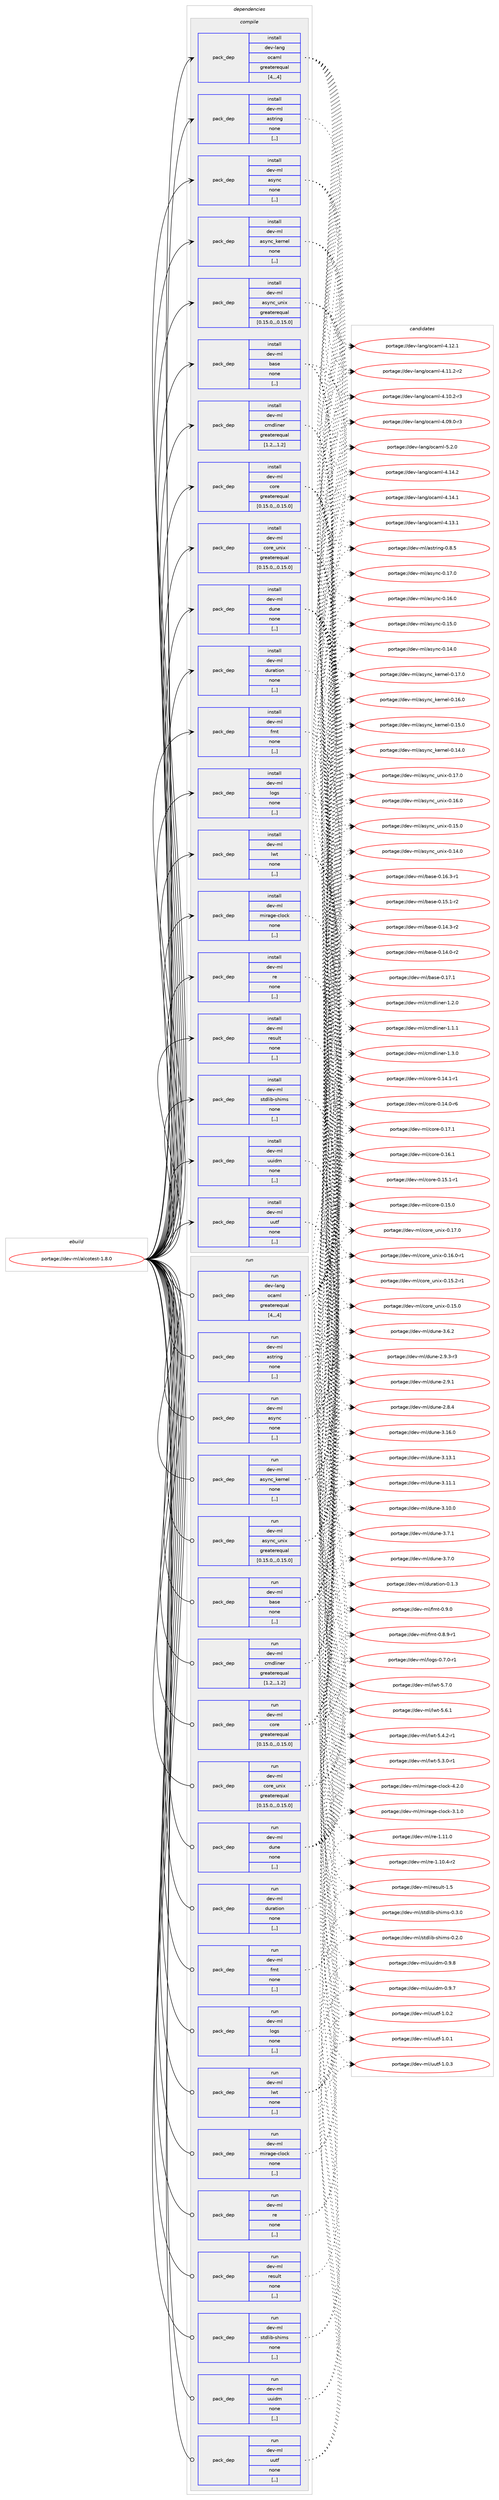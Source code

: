digraph prolog {

# *************
# Graph options
# *************

newrank=true;
concentrate=true;
compound=true;
graph [rankdir=LR,fontname=Helvetica,fontsize=10,ranksep=1.5];#, ranksep=2.5, nodesep=0.2];
edge  [arrowhead=vee];
node  [fontname=Helvetica,fontsize=10];

# **********
# The ebuild
# **********

subgraph cluster_leftcol {
color=gray;
label=<<i>ebuild</i>>;
id [label="portage://dev-ml/alcotest-1.8.0", color=red, width=4, href="../dev-ml/alcotest-1.8.0.svg"];
}

# ****************
# The dependencies
# ****************

subgraph cluster_midcol {
color=gray;
label=<<i>dependencies</i>>;
subgraph cluster_compile {
fillcolor="#eeeeee";
style=filled;
label=<<i>compile</i>>;
subgraph pack86681 {
dependency117178 [label=<<TABLE BORDER="0" CELLBORDER="1" CELLSPACING="0" CELLPADDING="4" WIDTH="220"><TR><TD ROWSPAN="6" CELLPADDING="30">pack_dep</TD></TR><TR><TD WIDTH="110">install</TD></TR><TR><TD>dev-lang</TD></TR><TR><TD>ocaml</TD></TR><TR><TD>greaterequal</TD></TR><TR><TD>[4,,,4]</TD></TR></TABLE>>, shape=none, color=blue];
}
id:e -> dependency117178:w [weight=20,style="solid",arrowhead="vee"];
subgraph pack86682 {
dependency117179 [label=<<TABLE BORDER="0" CELLBORDER="1" CELLSPACING="0" CELLPADDING="4" WIDTH="220"><TR><TD ROWSPAN="6" CELLPADDING="30">pack_dep</TD></TR><TR><TD WIDTH="110">install</TD></TR><TR><TD>dev-ml</TD></TR><TR><TD>astring</TD></TR><TR><TD>none</TD></TR><TR><TD>[,,]</TD></TR></TABLE>>, shape=none, color=blue];
}
id:e -> dependency117179:w [weight=20,style="solid",arrowhead="vee"];
subgraph pack86683 {
dependency117180 [label=<<TABLE BORDER="0" CELLBORDER="1" CELLSPACING="0" CELLPADDING="4" WIDTH="220"><TR><TD ROWSPAN="6" CELLPADDING="30">pack_dep</TD></TR><TR><TD WIDTH="110">install</TD></TR><TR><TD>dev-ml</TD></TR><TR><TD>async</TD></TR><TR><TD>none</TD></TR><TR><TD>[,,]</TD></TR></TABLE>>, shape=none, color=blue];
}
id:e -> dependency117180:w [weight=20,style="solid",arrowhead="vee"];
subgraph pack86684 {
dependency117181 [label=<<TABLE BORDER="0" CELLBORDER="1" CELLSPACING="0" CELLPADDING="4" WIDTH="220"><TR><TD ROWSPAN="6" CELLPADDING="30">pack_dep</TD></TR><TR><TD WIDTH="110">install</TD></TR><TR><TD>dev-ml</TD></TR><TR><TD>async_kernel</TD></TR><TR><TD>none</TD></TR><TR><TD>[,,]</TD></TR></TABLE>>, shape=none, color=blue];
}
id:e -> dependency117181:w [weight=20,style="solid",arrowhead="vee"];
subgraph pack86685 {
dependency117182 [label=<<TABLE BORDER="0" CELLBORDER="1" CELLSPACING="0" CELLPADDING="4" WIDTH="220"><TR><TD ROWSPAN="6" CELLPADDING="30">pack_dep</TD></TR><TR><TD WIDTH="110">install</TD></TR><TR><TD>dev-ml</TD></TR><TR><TD>async_unix</TD></TR><TR><TD>greaterequal</TD></TR><TR><TD>[0.15.0,,,0.15.0]</TD></TR></TABLE>>, shape=none, color=blue];
}
id:e -> dependency117182:w [weight=20,style="solid",arrowhead="vee"];
subgraph pack86686 {
dependency117183 [label=<<TABLE BORDER="0" CELLBORDER="1" CELLSPACING="0" CELLPADDING="4" WIDTH="220"><TR><TD ROWSPAN="6" CELLPADDING="30">pack_dep</TD></TR><TR><TD WIDTH="110">install</TD></TR><TR><TD>dev-ml</TD></TR><TR><TD>base</TD></TR><TR><TD>none</TD></TR><TR><TD>[,,]</TD></TR></TABLE>>, shape=none, color=blue];
}
id:e -> dependency117183:w [weight=20,style="solid",arrowhead="vee"];
subgraph pack86687 {
dependency117184 [label=<<TABLE BORDER="0" CELLBORDER="1" CELLSPACING="0" CELLPADDING="4" WIDTH="220"><TR><TD ROWSPAN="6" CELLPADDING="30">pack_dep</TD></TR><TR><TD WIDTH="110">install</TD></TR><TR><TD>dev-ml</TD></TR><TR><TD>cmdliner</TD></TR><TR><TD>greaterequal</TD></TR><TR><TD>[1.2,,,1.2]</TD></TR></TABLE>>, shape=none, color=blue];
}
id:e -> dependency117184:w [weight=20,style="solid",arrowhead="vee"];
subgraph pack86688 {
dependency117185 [label=<<TABLE BORDER="0" CELLBORDER="1" CELLSPACING="0" CELLPADDING="4" WIDTH="220"><TR><TD ROWSPAN="6" CELLPADDING="30">pack_dep</TD></TR><TR><TD WIDTH="110">install</TD></TR><TR><TD>dev-ml</TD></TR><TR><TD>core</TD></TR><TR><TD>greaterequal</TD></TR><TR><TD>[0.15.0,,,0.15.0]</TD></TR></TABLE>>, shape=none, color=blue];
}
id:e -> dependency117185:w [weight=20,style="solid",arrowhead="vee"];
subgraph pack86689 {
dependency117186 [label=<<TABLE BORDER="0" CELLBORDER="1" CELLSPACING="0" CELLPADDING="4" WIDTH="220"><TR><TD ROWSPAN="6" CELLPADDING="30">pack_dep</TD></TR><TR><TD WIDTH="110">install</TD></TR><TR><TD>dev-ml</TD></TR><TR><TD>core_unix</TD></TR><TR><TD>greaterequal</TD></TR><TR><TD>[0.15.0,,,0.15.0]</TD></TR></TABLE>>, shape=none, color=blue];
}
id:e -> dependency117186:w [weight=20,style="solid",arrowhead="vee"];
subgraph pack86690 {
dependency117187 [label=<<TABLE BORDER="0" CELLBORDER="1" CELLSPACING="0" CELLPADDING="4" WIDTH="220"><TR><TD ROWSPAN="6" CELLPADDING="30">pack_dep</TD></TR><TR><TD WIDTH="110">install</TD></TR><TR><TD>dev-ml</TD></TR><TR><TD>dune</TD></TR><TR><TD>none</TD></TR><TR><TD>[,,]</TD></TR></TABLE>>, shape=none, color=blue];
}
id:e -> dependency117187:w [weight=20,style="solid",arrowhead="vee"];
subgraph pack86691 {
dependency117188 [label=<<TABLE BORDER="0" CELLBORDER="1" CELLSPACING="0" CELLPADDING="4" WIDTH="220"><TR><TD ROWSPAN="6" CELLPADDING="30">pack_dep</TD></TR><TR><TD WIDTH="110">install</TD></TR><TR><TD>dev-ml</TD></TR><TR><TD>duration</TD></TR><TR><TD>none</TD></TR><TR><TD>[,,]</TD></TR></TABLE>>, shape=none, color=blue];
}
id:e -> dependency117188:w [weight=20,style="solid",arrowhead="vee"];
subgraph pack86692 {
dependency117189 [label=<<TABLE BORDER="0" CELLBORDER="1" CELLSPACING="0" CELLPADDING="4" WIDTH="220"><TR><TD ROWSPAN="6" CELLPADDING="30">pack_dep</TD></TR><TR><TD WIDTH="110">install</TD></TR><TR><TD>dev-ml</TD></TR><TR><TD>fmt</TD></TR><TR><TD>none</TD></TR><TR><TD>[,,]</TD></TR></TABLE>>, shape=none, color=blue];
}
id:e -> dependency117189:w [weight=20,style="solid",arrowhead="vee"];
subgraph pack86693 {
dependency117190 [label=<<TABLE BORDER="0" CELLBORDER="1" CELLSPACING="0" CELLPADDING="4" WIDTH="220"><TR><TD ROWSPAN="6" CELLPADDING="30">pack_dep</TD></TR><TR><TD WIDTH="110">install</TD></TR><TR><TD>dev-ml</TD></TR><TR><TD>logs</TD></TR><TR><TD>none</TD></TR><TR><TD>[,,]</TD></TR></TABLE>>, shape=none, color=blue];
}
id:e -> dependency117190:w [weight=20,style="solid",arrowhead="vee"];
subgraph pack86694 {
dependency117191 [label=<<TABLE BORDER="0" CELLBORDER="1" CELLSPACING="0" CELLPADDING="4" WIDTH="220"><TR><TD ROWSPAN="6" CELLPADDING="30">pack_dep</TD></TR><TR><TD WIDTH="110">install</TD></TR><TR><TD>dev-ml</TD></TR><TR><TD>lwt</TD></TR><TR><TD>none</TD></TR><TR><TD>[,,]</TD></TR></TABLE>>, shape=none, color=blue];
}
id:e -> dependency117191:w [weight=20,style="solid",arrowhead="vee"];
subgraph pack86695 {
dependency117192 [label=<<TABLE BORDER="0" CELLBORDER="1" CELLSPACING="0" CELLPADDING="4" WIDTH="220"><TR><TD ROWSPAN="6" CELLPADDING="30">pack_dep</TD></TR><TR><TD WIDTH="110">install</TD></TR><TR><TD>dev-ml</TD></TR><TR><TD>mirage-clock</TD></TR><TR><TD>none</TD></TR><TR><TD>[,,]</TD></TR></TABLE>>, shape=none, color=blue];
}
id:e -> dependency117192:w [weight=20,style="solid",arrowhead="vee"];
subgraph pack86696 {
dependency117193 [label=<<TABLE BORDER="0" CELLBORDER="1" CELLSPACING="0" CELLPADDING="4" WIDTH="220"><TR><TD ROWSPAN="6" CELLPADDING="30">pack_dep</TD></TR><TR><TD WIDTH="110">install</TD></TR><TR><TD>dev-ml</TD></TR><TR><TD>re</TD></TR><TR><TD>none</TD></TR><TR><TD>[,,]</TD></TR></TABLE>>, shape=none, color=blue];
}
id:e -> dependency117193:w [weight=20,style="solid",arrowhead="vee"];
subgraph pack86697 {
dependency117194 [label=<<TABLE BORDER="0" CELLBORDER="1" CELLSPACING="0" CELLPADDING="4" WIDTH="220"><TR><TD ROWSPAN="6" CELLPADDING="30">pack_dep</TD></TR><TR><TD WIDTH="110">install</TD></TR><TR><TD>dev-ml</TD></TR><TR><TD>result</TD></TR><TR><TD>none</TD></TR><TR><TD>[,,]</TD></TR></TABLE>>, shape=none, color=blue];
}
id:e -> dependency117194:w [weight=20,style="solid",arrowhead="vee"];
subgraph pack86698 {
dependency117195 [label=<<TABLE BORDER="0" CELLBORDER="1" CELLSPACING="0" CELLPADDING="4" WIDTH="220"><TR><TD ROWSPAN="6" CELLPADDING="30">pack_dep</TD></TR><TR><TD WIDTH="110">install</TD></TR><TR><TD>dev-ml</TD></TR><TR><TD>stdlib-shims</TD></TR><TR><TD>none</TD></TR><TR><TD>[,,]</TD></TR></TABLE>>, shape=none, color=blue];
}
id:e -> dependency117195:w [weight=20,style="solid",arrowhead="vee"];
subgraph pack86699 {
dependency117196 [label=<<TABLE BORDER="0" CELLBORDER="1" CELLSPACING="0" CELLPADDING="4" WIDTH="220"><TR><TD ROWSPAN="6" CELLPADDING="30">pack_dep</TD></TR><TR><TD WIDTH="110">install</TD></TR><TR><TD>dev-ml</TD></TR><TR><TD>uuidm</TD></TR><TR><TD>none</TD></TR><TR><TD>[,,]</TD></TR></TABLE>>, shape=none, color=blue];
}
id:e -> dependency117196:w [weight=20,style="solid",arrowhead="vee"];
subgraph pack86700 {
dependency117197 [label=<<TABLE BORDER="0" CELLBORDER="1" CELLSPACING="0" CELLPADDING="4" WIDTH="220"><TR><TD ROWSPAN="6" CELLPADDING="30">pack_dep</TD></TR><TR><TD WIDTH="110">install</TD></TR><TR><TD>dev-ml</TD></TR><TR><TD>uutf</TD></TR><TR><TD>none</TD></TR><TR><TD>[,,]</TD></TR></TABLE>>, shape=none, color=blue];
}
id:e -> dependency117197:w [weight=20,style="solid",arrowhead="vee"];
}
subgraph cluster_compileandrun {
fillcolor="#eeeeee";
style=filled;
label=<<i>compile and run</i>>;
}
subgraph cluster_run {
fillcolor="#eeeeee";
style=filled;
label=<<i>run</i>>;
subgraph pack86701 {
dependency117198 [label=<<TABLE BORDER="0" CELLBORDER="1" CELLSPACING="0" CELLPADDING="4" WIDTH="220"><TR><TD ROWSPAN="6" CELLPADDING="30">pack_dep</TD></TR><TR><TD WIDTH="110">run</TD></TR><TR><TD>dev-lang</TD></TR><TR><TD>ocaml</TD></TR><TR><TD>greaterequal</TD></TR><TR><TD>[4,,,4]</TD></TR></TABLE>>, shape=none, color=blue];
}
id:e -> dependency117198:w [weight=20,style="solid",arrowhead="odot"];
subgraph pack86702 {
dependency117199 [label=<<TABLE BORDER="0" CELLBORDER="1" CELLSPACING="0" CELLPADDING="4" WIDTH="220"><TR><TD ROWSPAN="6" CELLPADDING="30">pack_dep</TD></TR><TR><TD WIDTH="110">run</TD></TR><TR><TD>dev-ml</TD></TR><TR><TD>astring</TD></TR><TR><TD>none</TD></TR><TR><TD>[,,]</TD></TR></TABLE>>, shape=none, color=blue];
}
id:e -> dependency117199:w [weight=20,style="solid",arrowhead="odot"];
subgraph pack86703 {
dependency117200 [label=<<TABLE BORDER="0" CELLBORDER="1" CELLSPACING="0" CELLPADDING="4" WIDTH="220"><TR><TD ROWSPAN="6" CELLPADDING="30">pack_dep</TD></TR><TR><TD WIDTH="110">run</TD></TR><TR><TD>dev-ml</TD></TR><TR><TD>async</TD></TR><TR><TD>none</TD></TR><TR><TD>[,,]</TD></TR></TABLE>>, shape=none, color=blue];
}
id:e -> dependency117200:w [weight=20,style="solid",arrowhead="odot"];
subgraph pack86704 {
dependency117201 [label=<<TABLE BORDER="0" CELLBORDER="1" CELLSPACING="0" CELLPADDING="4" WIDTH="220"><TR><TD ROWSPAN="6" CELLPADDING="30">pack_dep</TD></TR><TR><TD WIDTH="110">run</TD></TR><TR><TD>dev-ml</TD></TR><TR><TD>async_kernel</TD></TR><TR><TD>none</TD></TR><TR><TD>[,,]</TD></TR></TABLE>>, shape=none, color=blue];
}
id:e -> dependency117201:w [weight=20,style="solid",arrowhead="odot"];
subgraph pack86705 {
dependency117202 [label=<<TABLE BORDER="0" CELLBORDER="1" CELLSPACING="0" CELLPADDING="4" WIDTH="220"><TR><TD ROWSPAN="6" CELLPADDING="30">pack_dep</TD></TR><TR><TD WIDTH="110">run</TD></TR><TR><TD>dev-ml</TD></TR><TR><TD>async_unix</TD></TR><TR><TD>greaterequal</TD></TR><TR><TD>[0.15.0,,,0.15.0]</TD></TR></TABLE>>, shape=none, color=blue];
}
id:e -> dependency117202:w [weight=20,style="solid",arrowhead="odot"];
subgraph pack86706 {
dependency117203 [label=<<TABLE BORDER="0" CELLBORDER="1" CELLSPACING="0" CELLPADDING="4" WIDTH="220"><TR><TD ROWSPAN="6" CELLPADDING="30">pack_dep</TD></TR><TR><TD WIDTH="110">run</TD></TR><TR><TD>dev-ml</TD></TR><TR><TD>base</TD></TR><TR><TD>none</TD></TR><TR><TD>[,,]</TD></TR></TABLE>>, shape=none, color=blue];
}
id:e -> dependency117203:w [weight=20,style="solid",arrowhead="odot"];
subgraph pack86707 {
dependency117204 [label=<<TABLE BORDER="0" CELLBORDER="1" CELLSPACING="0" CELLPADDING="4" WIDTH="220"><TR><TD ROWSPAN="6" CELLPADDING="30">pack_dep</TD></TR><TR><TD WIDTH="110">run</TD></TR><TR><TD>dev-ml</TD></TR><TR><TD>cmdliner</TD></TR><TR><TD>greaterequal</TD></TR><TR><TD>[1.2,,,1.2]</TD></TR></TABLE>>, shape=none, color=blue];
}
id:e -> dependency117204:w [weight=20,style="solid",arrowhead="odot"];
subgraph pack86708 {
dependency117205 [label=<<TABLE BORDER="0" CELLBORDER="1" CELLSPACING="0" CELLPADDING="4" WIDTH="220"><TR><TD ROWSPAN="6" CELLPADDING="30">pack_dep</TD></TR><TR><TD WIDTH="110">run</TD></TR><TR><TD>dev-ml</TD></TR><TR><TD>core</TD></TR><TR><TD>greaterequal</TD></TR><TR><TD>[0.15.0,,,0.15.0]</TD></TR></TABLE>>, shape=none, color=blue];
}
id:e -> dependency117205:w [weight=20,style="solid",arrowhead="odot"];
subgraph pack86709 {
dependency117206 [label=<<TABLE BORDER="0" CELLBORDER="1" CELLSPACING="0" CELLPADDING="4" WIDTH="220"><TR><TD ROWSPAN="6" CELLPADDING="30">pack_dep</TD></TR><TR><TD WIDTH="110">run</TD></TR><TR><TD>dev-ml</TD></TR><TR><TD>core_unix</TD></TR><TR><TD>greaterequal</TD></TR><TR><TD>[0.15.0,,,0.15.0]</TD></TR></TABLE>>, shape=none, color=blue];
}
id:e -> dependency117206:w [weight=20,style="solid",arrowhead="odot"];
subgraph pack86710 {
dependency117207 [label=<<TABLE BORDER="0" CELLBORDER="1" CELLSPACING="0" CELLPADDING="4" WIDTH="220"><TR><TD ROWSPAN="6" CELLPADDING="30">pack_dep</TD></TR><TR><TD WIDTH="110">run</TD></TR><TR><TD>dev-ml</TD></TR><TR><TD>dune</TD></TR><TR><TD>none</TD></TR><TR><TD>[,,]</TD></TR></TABLE>>, shape=none, color=blue];
}
id:e -> dependency117207:w [weight=20,style="solid",arrowhead="odot"];
subgraph pack86711 {
dependency117208 [label=<<TABLE BORDER="0" CELLBORDER="1" CELLSPACING="0" CELLPADDING="4" WIDTH="220"><TR><TD ROWSPAN="6" CELLPADDING="30">pack_dep</TD></TR><TR><TD WIDTH="110">run</TD></TR><TR><TD>dev-ml</TD></TR><TR><TD>duration</TD></TR><TR><TD>none</TD></TR><TR><TD>[,,]</TD></TR></TABLE>>, shape=none, color=blue];
}
id:e -> dependency117208:w [weight=20,style="solid",arrowhead="odot"];
subgraph pack86712 {
dependency117209 [label=<<TABLE BORDER="0" CELLBORDER="1" CELLSPACING="0" CELLPADDING="4" WIDTH="220"><TR><TD ROWSPAN="6" CELLPADDING="30">pack_dep</TD></TR><TR><TD WIDTH="110">run</TD></TR><TR><TD>dev-ml</TD></TR><TR><TD>fmt</TD></TR><TR><TD>none</TD></TR><TR><TD>[,,]</TD></TR></TABLE>>, shape=none, color=blue];
}
id:e -> dependency117209:w [weight=20,style="solid",arrowhead="odot"];
subgraph pack86713 {
dependency117210 [label=<<TABLE BORDER="0" CELLBORDER="1" CELLSPACING="0" CELLPADDING="4" WIDTH="220"><TR><TD ROWSPAN="6" CELLPADDING="30">pack_dep</TD></TR><TR><TD WIDTH="110">run</TD></TR><TR><TD>dev-ml</TD></TR><TR><TD>logs</TD></TR><TR><TD>none</TD></TR><TR><TD>[,,]</TD></TR></TABLE>>, shape=none, color=blue];
}
id:e -> dependency117210:w [weight=20,style="solid",arrowhead="odot"];
subgraph pack86714 {
dependency117211 [label=<<TABLE BORDER="0" CELLBORDER="1" CELLSPACING="0" CELLPADDING="4" WIDTH="220"><TR><TD ROWSPAN="6" CELLPADDING="30">pack_dep</TD></TR><TR><TD WIDTH="110">run</TD></TR><TR><TD>dev-ml</TD></TR><TR><TD>lwt</TD></TR><TR><TD>none</TD></TR><TR><TD>[,,]</TD></TR></TABLE>>, shape=none, color=blue];
}
id:e -> dependency117211:w [weight=20,style="solid",arrowhead="odot"];
subgraph pack86715 {
dependency117212 [label=<<TABLE BORDER="0" CELLBORDER="1" CELLSPACING="0" CELLPADDING="4" WIDTH="220"><TR><TD ROWSPAN="6" CELLPADDING="30">pack_dep</TD></TR><TR><TD WIDTH="110">run</TD></TR><TR><TD>dev-ml</TD></TR><TR><TD>mirage-clock</TD></TR><TR><TD>none</TD></TR><TR><TD>[,,]</TD></TR></TABLE>>, shape=none, color=blue];
}
id:e -> dependency117212:w [weight=20,style="solid",arrowhead="odot"];
subgraph pack86716 {
dependency117213 [label=<<TABLE BORDER="0" CELLBORDER="1" CELLSPACING="0" CELLPADDING="4" WIDTH="220"><TR><TD ROWSPAN="6" CELLPADDING="30">pack_dep</TD></TR><TR><TD WIDTH="110">run</TD></TR><TR><TD>dev-ml</TD></TR><TR><TD>re</TD></TR><TR><TD>none</TD></TR><TR><TD>[,,]</TD></TR></TABLE>>, shape=none, color=blue];
}
id:e -> dependency117213:w [weight=20,style="solid",arrowhead="odot"];
subgraph pack86717 {
dependency117214 [label=<<TABLE BORDER="0" CELLBORDER="1" CELLSPACING="0" CELLPADDING="4" WIDTH="220"><TR><TD ROWSPAN="6" CELLPADDING="30">pack_dep</TD></TR><TR><TD WIDTH="110">run</TD></TR><TR><TD>dev-ml</TD></TR><TR><TD>result</TD></TR><TR><TD>none</TD></TR><TR><TD>[,,]</TD></TR></TABLE>>, shape=none, color=blue];
}
id:e -> dependency117214:w [weight=20,style="solid",arrowhead="odot"];
subgraph pack86718 {
dependency117215 [label=<<TABLE BORDER="0" CELLBORDER="1" CELLSPACING="0" CELLPADDING="4" WIDTH="220"><TR><TD ROWSPAN="6" CELLPADDING="30">pack_dep</TD></TR><TR><TD WIDTH="110">run</TD></TR><TR><TD>dev-ml</TD></TR><TR><TD>stdlib-shims</TD></TR><TR><TD>none</TD></TR><TR><TD>[,,]</TD></TR></TABLE>>, shape=none, color=blue];
}
id:e -> dependency117215:w [weight=20,style="solid",arrowhead="odot"];
subgraph pack86719 {
dependency117216 [label=<<TABLE BORDER="0" CELLBORDER="1" CELLSPACING="0" CELLPADDING="4" WIDTH="220"><TR><TD ROWSPAN="6" CELLPADDING="30">pack_dep</TD></TR><TR><TD WIDTH="110">run</TD></TR><TR><TD>dev-ml</TD></TR><TR><TD>uuidm</TD></TR><TR><TD>none</TD></TR><TR><TD>[,,]</TD></TR></TABLE>>, shape=none, color=blue];
}
id:e -> dependency117216:w [weight=20,style="solid",arrowhead="odot"];
subgraph pack86720 {
dependency117217 [label=<<TABLE BORDER="0" CELLBORDER="1" CELLSPACING="0" CELLPADDING="4" WIDTH="220"><TR><TD ROWSPAN="6" CELLPADDING="30">pack_dep</TD></TR><TR><TD WIDTH="110">run</TD></TR><TR><TD>dev-ml</TD></TR><TR><TD>uutf</TD></TR><TR><TD>none</TD></TR><TR><TD>[,,]</TD></TR></TABLE>>, shape=none, color=blue];
}
id:e -> dependency117217:w [weight=20,style="solid",arrowhead="odot"];
}
}

# **************
# The candidates
# **************

subgraph cluster_choices {
rank=same;
color=gray;
label=<<i>candidates</i>>;

subgraph choice86681 {
color=black;
nodesep=1;
choice1001011184510897110103471119997109108455346504648 [label="portage://dev-lang/ocaml-5.2.0", color=red, width=4,href="../dev-lang/ocaml-5.2.0.svg"];
choice100101118451089711010347111999710910845524649524650 [label="portage://dev-lang/ocaml-4.14.2", color=red, width=4,href="../dev-lang/ocaml-4.14.2.svg"];
choice100101118451089711010347111999710910845524649524649 [label="portage://dev-lang/ocaml-4.14.1", color=red, width=4,href="../dev-lang/ocaml-4.14.1.svg"];
choice100101118451089711010347111999710910845524649514649 [label="portage://dev-lang/ocaml-4.13.1", color=red, width=4,href="../dev-lang/ocaml-4.13.1.svg"];
choice100101118451089711010347111999710910845524649504649 [label="portage://dev-lang/ocaml-4.12.1", color=red, width=4,href="../dev-lang/ocaml-4.12.1.svg"];
choice1001011184510897110103471119997109108455246494946504511450 [label="portage://dev-lang/ocaml-4.11.2-r2", color=red, width=4,href="../dev-lang/ocaml-4.11.2-r2.svg"];
choice1001011184510897110103471119997109108455246494846504511451 [label="portage://dev-lang/ocaml-4.10.2-r3", color=red, width=4,href="../dev-lang/ocaml-4.10.2-r3.svg"];
choice1001011184510897110103471119997109108455246485746484511451 [label="portage://dev-lang/ocaml-4.09.0-r3", color=red, width=4,href="../dev-lang/ocaml-4.09.0-r3.svg"];
dependency117178:e -> choice1001011184510897110103471119997109108455346504648:w [style=dotted,weight="100"];
dependency117178:e -> choice100101118451089711010347111999710910845524649524650:w [style=dotted,weight="100"];
dependency117178:e -> choice100101118451089711010347111999710910845524649524649:w [style=dotted,weight="100"];
dependency117178:e -> choice100101118451089711010347111999710910845524649514649:w [style=dotted,weight="100"];
dependency117178:e -> choice100101118451089711010347111999710910845524649504649:w [style=dotted,weight="100"];
dependency117178:e -> choice1001011184510897110103471119997109108455246494946504511450:w [style=dotted,weight="100"];
dependency117178:e -> choice1001011184510897110103471119997109108455246494846504511451:w [style=dotted,weight="100"];
dependency117178:e -> choice1001011184510897110103471119997109108455246485746484511451:w [style=dotted,weight="100"];
}
subgraph choice86682 {
color=black;
nodesep=1;
choice100101118451091084797115116114105110103454846564653 [label="portage://dev-ml/astring-0.8.5", color=red, width=4,href="../dev-ml/astring-0.8.5.svg"];
dependency117179:e -> choice100101118451091084797115116114105110103454846564653:w [style=dotted,weight="100"];
}
subgraph choice86683 {
color=black;
nodesep=1;
choice1001011184510910847971151211109945484649554648 [label="portage://dev-ml/async-0.17.0", color=red, width=4,href="../dev-ml/async-0.17.0.svg"];
choice1001011184510910847971151211109945484649544648 [label="portage://dev-ml/async-0.16.0", color=red, width=4,href="../dev-ml/async-0.16.0.svg"];
choice1001011184510910847971151211109945484649534648 [label="portage://dev-ml/async-0.15.0", color=red, width=4,href="../dev-ml/async-0.15.0.svg"];
choice1001011184510910847971151211109945484649524648 [label="portage://dev-ml/async-0.14.0", color=red, width=4,href="../dev-ml/async-0.14.0.svg"];
dependency117180:e -> choice1001011184510910847971151211109945484649554648:w [style=dotted,weight="100"];
dependency117180:e -> choice1001011184510910847971151211109945484649544648:w [style=dotted,weight="100"];
dependency117180:e -> choice1001011184510910847971151211109945484649534648:w [style=dotted,weight="100"];
dependency117180:e -> choice1001011184510910847971151211109945484649524648:w [style=dotted,weight="100"];
}
subgraph choice86684 {
color=black;
nodesep=1;
choice100101118451091084797115121110999510710111411010110845484649554648 [label="portage://dev-ml/async_kernel-0.17.0", color=red, width=4,href="../dev-ml/async_kernel-0.17.0.svg"];
choice100101118451091084797115121110999510710111411010110845484649544648 [label="portage://dev-ml/async_kernel-0.16.0", color=red, width=4,href="../dev-ml/async_kernel-0.16.0.svg"];
choice100101118451091084797115121110999510710111411010110845484649534648 [label="portage://dev-ml/async_kernel-0.15.0", color=red, width=4,href="../dev-ml/async_kernel-0.15.0.svg"];
choice100101118451091084797115121110999510710111411010110845484649524648 [label="portage://dev-ml/async_kernel-0.14.0", color=red, width=4,href="../dev-ml/async_kernel-0.14.0.svg"];
dependency117181:e -> choice100101118451091084797115121110999510710111411010110845484649554648:w [style=dotted,weight="100"];
dependency117181:e -> choice100101118451091084797115121110999510710111411010110845484649544648:w [style=dotted,weight="100"];
dependency117181:e -> choice100101118451091084797115121110999510710111411010110845484649534648:w [style=dotted,weight="100"];
dependency117181:e -> choice100101118451091084797115121110999510710111411010110845484649524648:w [style=dotted,weight="100"];
}
subgraph choice86685 {
color=black;
nodesep=1;
choice100101118451091084797115121110999511711010512045484649554648 [label="portage://dev-ml/async_unix-0.17.0", color=red, width=4,href="../dev-ml/async_unix-0.17.0.svg"];
choice100101118451091084797115121110999511711010512045484649544648 [label="portage://dev-ml/async_unix-0.16.0", color=red, width=4,href="../dev-ml/async_unix-0.16.0.svg"];
choice100101118451091084797115121110999511711010512045484649534648 [label="portage://dev-ml/async_unix-0.15.0", color=red, width=4,href="../dev-ml/async_unix-0.15.0.svg"];
choice100101118451091084797115121110999511711010512045484649524648 [label="portage://dev-ml/async_unix-0.14.0", color=red, width=4,href="../dev-ml/async_unix-0.14.0.svg"];
dependency117182:e -> choice100101118451091084797115121110999511711010512045484649554648:w [style=dotted,weight="100"];
dependency117182:e -> choice100101118451091084797115121110999511711010512045484649544648:w [style=dotted,weight="100"];
dependency117182:e -> choice100101118451091084797115121110999511711010512045484649534648:w [style=dotted,weight="100"];
dependency117182:e -> choice100101118451091084797115121110999511711010512045484649524648:w [style=dotted,weight="100"];
}
subgraph choice86686 {
color=black;
nodesep=1;
choice1001011184510910847989711510145484649554649 [label="portage://dev-ml/base-0.17.1", color=red, width=4,href="../dev-ml/base-0.17.1.svg"];
choice10010111845109108479897115101454846495446514511449 [label="portage://dev-ml/base-0.16.3-r1", color=red, width=4,href="../dev-ml/base-0.16.3-r1.svg"];
choice10010111845109108479897115101454846495346494511450 [label="portage://dev-ml/base-0.15.1-r2", color=red, width=4,href="../dev-ml/base-0.15.1-r2.svg"];
choice10010111845109108479897115101454846495246514511450 [label="portage://dev-ml/base-0.14.3-r2", color=red, width=4,href="../dev-ml/base-0.14.3-r2.svg"];
choice10010111845109108479897115101454846495246484511450 [label="portage://dev-ml/base-0.14.0-r2", color=red, width=4,href="../dev-ml/base-0.14.0-r2.svg"];
dependency117183:e -> choice1001011184510910847989711510145484649554649:w [style=dotted,weight="100"];
dependency117183:e -> choice10010111845109108479897115101454846495446514511449:w [style=dotted,weight="100"];
dependency117183:e -> choice10010111845109108479897115101454846495346494511450:w [style=dotted,weight="100"];
dependency117183:e -> choice10010111845109108479897115101454846495246514511450:w [style=dotted,weight="100"];
dependency117183:e -> choice10010111845109108479897115101454846495246484511450:w [style=dotted,weight="100"];
}
subgraph choice86687 {
color=black;
nodesep=1;
choice100101118451091084799109100108105110101114454946514648 [label="portage://dev-ml/cmdliner-1.3.0", color=red, width=4,href="../dev-ml/cmdliner-1.3.0.svg"];
choice100101118451091084799109100108105110101114454946504648 [label="portage://dev-ml/cmdliner-1.2.0", color=red, width=4,href="../dev-ml/cmdliner-1.2.0.svg"];
choice100101118451091084799109100108105110101114454946494649 [label="portage://dev-ml/cmdliner-1.1.1", color=red, width=4,href="../dev-ml/cmdliner-1.1.1.svg"];
dependency117184:e -> choice100101118451091084799109100108105110101114454946514648:w [style=dotted,weight="100"];
dependency117184:e -> choice100101118451091084799109100108105110101114454946504648:w [style=dotted,weight="100"];
dependency117184:e -> choice100101118451091084799109100108105110101114454946494649:w [style=dotted,weight="100"];
}
subgraph choice86688 {
color=black;
nodesep=1;
choice10010111845109108479911111410145484649554649 [label="portage://dev-ml/core-0.17.1", color=red, width=4,href="../dev-ml/core-0.17.1.svg"];
choice10010111845109108479911111410145484649544649 [label="portage://dev-ml/core-0.16.1", color=red, width=4,href="../dev-ml/core-0.16.1.svg"];
choice100101118451091084799111114101454846495346494511449 [label="portage://dev-ml/core-0.15.1-r1", color=red, width=4,href="../dev-ml/core-0.15.1-r1.svg"];
choice10010111845109108479911111410145484649534648 [label="portage://dev-ml/core-0.15.0", color=red, width=4,href="../dev-ml/core-0.15.0.svg"];
choice100101118451091084799111114101454846495246494511449 [label="portage://dev-ml/core-0.14.1-r1", color=red, width=4,href="../dev-ml/core-0.14.1-r1.svg"];
choice100101118451091084799111114101454846495246484511454 [label="portage://dev-ml/core-0.14.0-r6", color=red, width=4,href="../dev-ml/core-0.14.0-r6.svg"];
dependency117185:e -> choice10010111845109108479911111410145484649554649:w [style=dotted,weight="100"];
dependency117185:e -> choice10010111845109108479911111410145484649544649:w [style=dotted,weight="100"];
dependency117185:e -> choice100101118451091084799111114101454846495346494511449:w [style=dotted,weight="100"];
dependency117185:e -> choice10010111845109108479911111410145484649534648:w [style=dotted,weight="100"];
dependency117185:e -> choice100101118451091084799111114101454846495246494511449:w [style=dotted,weight="100"];
dependency117185:e -> choice100101118451091084799111114101454846495246484511454:w [style=dotted,weight="100"];
}
subgraph choice86689 {
color=black;
nodesep=1;
choice1001011184510910847991111141019511711010512045484649554648 [label="portage://dev-ml/core_unix-0.17.0", color=red, width=4,href="../dev-ml/core_unix-0.17.0.svg"];
choice10010111845109108479911111410195117110105120454846495446484511449 [label="portage://dev-ml/core_unix-0.16.0-r1", color=red, width=4,href="../dev-ml/core_unix-0.16.0-r1.svg"];
choice10010111845109108479911111410195117110105120454846495346504511449 [label="portage://dev-ml/core_unix-0.15.2-r1", color=red, width=4,href="../dev-ml/core_unix-0.15.2-r1.svg"];
choice1001011184510910847991111141019511711010512045484649534648 [label="portage://dev-ml/core_unix-0.15.0", color=red, width=4,href="../dev-ml/core_unix-0.15.0.svg"];
dependency117186:e -> choice1001011184510910847991111141019511711010512045484649554648:w [style=dotted,weight="100"];
dependency117186:e -> choice10010111845109108479911111410195117110105120454846495446484511449:w [style=dotted,weight="100"];
dependency117186:e -> choice10010111845109108479911111410195117110105120454846495346504511449:w [style=dotted,weight="100"];
dependency117186:e -> choice1001011184510910847991111141019511711010512045484649534648:w [style=dotted,weight="100"];
}
subgraph choice86690 {
color=black;
nodesep=1;
choice100101118451091084710011711010145514649544648 [label="portage://dev-ml/dune-3.16.0", color=red, width=4,href="../dev-ml/dune-3.16.0.svg"];
choice100101118451091084710011711010145514649514649 [label="portage://dev-ml/dune-3.13.1", color=red, width=4,href="../dev-ml/dune-3.13.1.svg"];
choice100101118451091084710011711010145514649494649 [label="portage://dev-ml/dune-3.11.1", color=red, width=4,href="../dev-ml/dune-3.11.1.svg"];
choice100101118451091084710011711010145514649484648 [label="portage://dev-ml/dune-3.10.0", color=red, width=4,href="../dev-ml/dune-3.10.0.svg"];
choice1001011184510910847100117110101455146554649 [label="portage://dev-ml/dune-3.7.1", color=red, width=4,href="../dev-ml/dune-3.7.1.svg"];
choice1001011184510910847100117110101455146554648 [label="portage://dev-ml/dune-3.7.0", color=red, width=4,href="../dev-ml/dune-3.7.0.svg"];
choice1001011184510910847100117110101455146544650 [label="portage://dev-ml/dune-3.6.2", color=red, width=4,href="../dev-ml/dune-3.6.2.svg"];
choice10010111845109108471001171101014550465746514511451 [label="portage://dev-ml/dune-2.9.3-r3", color=red, width=4,href="../dev-ml/dune-2.9.3-r3.svg"];
choice1001011184510910847100117110101455046574649 [label="portage://dev-ml/dune-2.9.1", color=red, width=4,href="../dev-ml/dune-2.9.1.svg"];
choice1001011184510910847100117110101455046564652 [label="portage://dev-ml/dune-2.8.4", color=red, width=4,href="../dev-ml/dune-2.8.4.svg"];
dependency117187:e -> choice100101118451091084710011711010145514649544648:w [style=dotted,weight="100"];
dependency117187:e -> choice100101118451091084710011711010145514649514649:w [style=dotted,weight="100"];
dependency117187:e -> choice100101118451091084710011711010145514649494649:w [style=dotted,weight="100"];
dependency117187:e -> choice100101118451091084710011711010145514649484648:w [style=dotted,weight="100"];
dependency117187:e -> choice1001011184510910847100117110101455146554649:w [style=dotted,weight="100"];
dependency117187:e -> choice1001011184510910847100117110101455146554648:w [style=dotted,weight="100"];
dependency117187:e -> choice1001011184510910847100117110101455146544650:w [style=dotted,weight="100"];
dependency117187:e -> choice10010111845109108471001171101014550465746514511451:w [style=dotted,weight="100"];
dependency117187:e -> choice1001011184510910847100117110101455046574649:w [style=dotted,weight="100"];
dependency117187:e -> choice1001011184510910847100117110101455046564652:w [style=dotted,weight="100"];
}
subgraph choice86691 {
color=black;
nodesep=1;
choice100101118451091084710011711497116105111110454846494651 [label="portage://dev-ml/duration-0.1.3", color=red, width=4,href="../dev-ml/duration-0.1.3.svg"];
dependency117188:e -> choice100101118451091084710011711497116105111110454846494651:w [style=dotted,weight="100"];
}
subgraph choice86692 {
color=black;
nodesep=1;
choice1001011184510910847102109116454846574648 [label="portage://dev-ml/fmt-0.9.0", color=red, width=4,href="../dev-ml/fmt-0.9.0.svg"];
choice10010111845109108471021091164548465646574511449 [label="portage://dev-ml/fmt-0.8.9-r1", color=red, width=4,href="../dev-ml/fmt-0.8.9-r1.svg"];
dependency117189:e -> choice1001011184510910847102109116454846574648:w [style=dotted,weight="100"];
dependency117189:e -> choice10010111845109108471021091164548465646574511449:w [style=dotted,weight="100"];
}
subgraph choice86693 {
color=black;
nodesep=1;
choice10010111845109108471081111031154548465546484511449 [label="portage://dev-ml/logs-0.7.0-r1", color=red, width=4,href="../dev-ml/logs-0.7.0-r1.svg"];
dependency117190:e -> choice10010111845109108471081111031154548465546484511449:w [style=dotted,weight="100"];
}
subgraph choice86694 {
color=black;
nodesep=1;
choice1001011184510910847108119116455346554648 [label="portage://dev-ml/lwt-5.7.0", color=red, width=4,href="../dev-ml/lwt-5.7.0.svg"];
choice1001011184510910847108119116455346544649 [label="portage://dev-ml/lwt-5.6.1", color=red, width=4,href="../dev-ml/lwt-5.6.1.svg"];
choice10010111845109108471081191164553465246504511449 [label="portage://dev-ml/lwt-5.4.2-r1", color=red, width=4,href="../dev-ml/lwt-5.4.2-r1.svg"];
choice10010111845109108471081191164553465146484511449 [label="portage://dev-ml/lwt-5.3.0-r1", color=red, width=4,href="../dev-ml/lwt-5.3.0-r1.svg"];
dependency117191:e -> choice1001011184510910847108119116455346554648:w [style=dotted,weight="100"];
dependency117191:e -> choice1001011184510910847108119116455346544649:w [style=dotted,weight="100"];
dependency117191:e -> choice10010111845109108471081191164553465246504511449:w [style=dotted,weight="100"];
dependency117191:e -> choice10010111845109108471081191164553465146484511449:w [style=dotted,weight="100"];
}
subgraph choice86695 {
color=black;
nodesep=1;
choice100101118451091084710910511497103101459910811199107455246504648 [label="portage://dev-ml/mirage-clock-4.2.0", color=red, width=4,href="../dev-ml/mirage-clock-4.2.0.svg"];
choice100101118451091084710910511497103101459910811199107455146494648 [label="portage://dev-ml/mirage-clock-3.1.0", color=red, width=4,href="../dev-ml/mirage-clock-3.1.0.svg"];
dependency117192:e -> choice100101118451091084710910511497103101459910811199107455246504648:w [style=dotted,weight="100"];
dependency117192:e -> choice100101118451091084710910511497103101459910811199107455146494648:w [style=dotted,weight="100"];
}
subgraph choice86696 {
color=black;
nodesep=1;
choice100101118451091084711410145494649494648 [label="portage://dev-ml/re-1.11.0", color=red, width=4,href="../dev-ml/re-1.11.0.svg"];
choice1001011184510910847114101454946494846524511450 [label="portage://dev-ml/re-1.10.4-r2", color=red, width=4,href="../dev-ml/re-1.10.4-r2.svg"];
dependency117193:e -> choice100101118451091084711410145494649494648:w [style=dotted,weight="100"];
dependency117193:e -> choice1001011184510910847114101454946494846524511450:w [style=dotted,weight="100"];
}
subgraph choice86697 {
color=black;
nodesep=1;
choice100101118451091084711410111511710811645494653 [label="portage://dev-ml/result-1.5", color=red, width=4,href="../dev-ml/result-1.5.svg"];
dependency117194:e -> choice100101118451091084711410111511710811645494653:w [style=dotted,weight="100"];
}
subgraph choice86698 {
color=black;
nodesep=1;
choice10010111845109108471151161001081059845115104105109115454846514648 [label="portage://dev-ml/stdlib-shims-0.3.0", color=red, width=4,href="../dev-ml/stdlib-shims-0.3.0.svg"];
choice10010111845109108471151161001081059845115104105109115454846504648 [label="portage://dev-ml/stdlib-shims-0.2.0", color=red, width=4,href="../dev-ml/stdlib-shims-0.2.0.svg"];
dependency117195:e -> choice10010111845109108471151161001081059845115104105109115454846514648:w [style=dotted,weight="100"];
dependency117195:e -> choice10010111845109108471151161001081059845115104105109115454846504648:w [style=dotted,weight="100"];
}
subgraph choice86699 {
color=black;
nodesep=1;
choice1001011184510910847117117105100109454846574656 [label="portage://dev-ml/uuidm-0.9.8", color=red, width=4,href="../dev-ml/uuidm-0.9.8.svg"];
choice1001011184510910847117117105100109454846574655 [label="portage://dev-ml/uuidm-0.9.7", color=red, width=4,href="../dev-ml/uuidm-0.9.7.svg"];
dependency117196:e -> choice1001011184510910847117117105100109454846574656:w [style=dotted,weight="100"];
dependency117196:e -> choice1001011184510910847117117105100109454846574655:w [style=dotted,weight="100"];
}
subgraph choice86700 {
color=black;
nodesep=1;
choice1001011184510910847117117116102454946484651 [label="portage://dev-ml/uutf-1.0.3", color=red, width=4,href="../dev-ml/uutf-1.0.3.svg"];
choice1001011184510910847117117116102454946484650 [label="portage://dev-ml/uutf-1.0.2", color=red, width=4,href="../dev-ml/uutf-1.0.2.svg"];
choice1001011184510910847117117116102454946484649 [label="portage://dev-ml/uutf-1.0.1", color=red, width=4,href="../dev-ml/uutf-1.0.1.svg"];
dependency117197:e -> choice1001011184510910847117117116102454946484651:w [style=dotted,weight="100"];
dependency117197:e -> choice1001011184510910847117117116102454946484650:w [style=dotted,weight="100"];
dependency117197:e -> choice1001011184510910847117117116102454946484649:w [style=dotted,weight="100"];
}
subgraph choice86701 {
color=black;
nodesep=1;
choice1001011184510897110103471119997109108455346504648 [label="portage://dev-lang/ocaml-5.2.0", color=red, width=4,href="../dev-lang/ocaml-5.2.0.svg"];
choice100101118451089711010347111999710910845524649524650 [label="portage://dev-lang/ocaml-4.14.2", color=red, width=4,href="../dev-lang/ocaml-4.14.2.svg"];
choice100101118451089711010347111999710910845524649524649 [label="portage://dev-lang/ocaml-4.14.1", color=red, width=4,href="../dev-lang/ocaml-4.14.1.svg"];
choice100101118451089711010347111999710910845524649514649 [label="portage://dev-lang/ocaml-4.13.1", color=red, width=4,href="../dev-lang/ocaml-4.13.1.svg"];
choice100101118451089711010347111999710910845524649504649 [label="portage://dev-lang/ocaml-4.12.1", color=red, width=4,href="../dev-lang/ocaml-4.12.1.svg"];
choice1001011184510897110103471119997109108455246494946504511450 [label="portage://dev-lang/ocaml-4.11.2-r2", color=red, width=4,href="../dev-lang/ocaml-4.11.2-r2.svg"];
choice1001011184510897110103471119997109108455246494846504511451 [label="portage://dev-lang/ocaml-4.10.2-r3", color=red, width=4,href="../dev-lang/ocaml-4.10.2-r3.svg"];
choice1001011184510897110103471119997109108455246485746484511451 [label="portage://dev-lang/ocaml-4.09.0-r3", color=red, width=4,href="../dev-lang/ocaml-4.09.0-r3.svg"];
dependency117198:e -> choice1001011184510897110103471119997109108455346504648:w [style=dotted,weight="100"];
dependency117198:e -> choice100101118451089711010347111999710910845524649524650:w [style=dotted,weight="100"];
dependency117198:e -> choice100101118451089711010347111999710910845524649524649:w [style=dotted,weight="100"];
dependency117198:e -> choice100101118451089711010347111999710910845524649514649:w [style=dotted,weight="100"];
dependency117198:e -> choice100101118451089711010347111999710910845524649504649:w [style=dotted,weight="100"];
dependency117198:e -> choice1001011184510897110103471119997109108455246494946504511450:w [style=dotted,weight="100"];
dependency117198:e -> choice1001011184510897110103471119997109108455246494846504511451:w [style=dotted,weight="100"];
dependency117198:e -> choice1001011184510897110103471119997109108455246485746484511451:w [style=dotted,weight="100"];
}
subgraph choice86702 {
color=black;
nodesep=1;
choice100101118451091084797115116114105110103454846564653 [label="portage://dev-ml/astring-0.8.5", color=red, width=4,href="../dev-ml/astring-0.8.5.svg"];
dependency117199:e -> choice100101118451091084797115116114105110103454846564653:w [style=dotted,weight="100"];
}
subgraph choice86703 {
color=black;
nodesep=1;
choice1001011184510910847971151211109945484649554648 [label="portage://dev-ml/async-0.17.0", color=red, width=4,href="../dev-ml/async-0.17.0.svg"];
choice1001011184510910847971151211109945484649544648 [label="portage://dev-ml/async-0.16.0", color=red, width=4,href="../dev-ml/async-0.16.0.svg"];
choice1001011184510910847971151211109945484649534648 [label="portage://dev-ml/async-0.15.0", color=red, width=4,href="../dev-ml/async-0.15.0.svg"];
choice1001011184510910847971151211109945484649524648 [label="portage://dev-ml/async-0.14.0", color=red, width=4,href="../dev-ml/async-0.14.0.svg"];
dependency117200:e -> choice1001011184510910847971151211109945484649554648:w [style=dotted,weight="100"];
dependency117200:e -> choice1001011184510910847971151211109945484649544648:w [style=dotted,weight="100"];
dependency117200:e -> choice1001011184510910847971151211109945484649534648:w [style=dotted,weight="100"];
dependency117200:e -> choice1001011184510910847971151211109945484649524648:w [style=dotted,weight="100"];
}
subgraph choice86704 {
color=black;
nodesep=1;
choice100101118451091084797115121110999510710111411010110845484649554648 [label="portage://dev-ml/async_kernel-0.17.0", color=red, width=4,href="../dev-ml/async_kernel-0.17.0.svg"];
choice100101118451091084797115121110999510710111411010110845484649544648 [label="portage://dev-ml/async_kernel-0.16.0", color=red, width=4,href="../dev-ml/async_kernel-0.16.0.svg"];
choice100101118451091084797115121110999510710111411010110845484649534648 [label="portage://dev-ml/async_kernel-0.15.0", color=red, width=4,href="../dev-ml/async_kernel-0.15.0.svg"];
choice100101118451091084797115121110999510710111411010110845484649524648 [label="portage://dev-ml/async_kernel-0.14.0", color=red, width=4,href="../dev-ml/async_kernel-0.14.0.svg"];
dependency117201:e -> choice100101118451091084797115121110999510710111411010110845484649554648:w [style=dotted,weight="100"];
dependency117201:e -> choice100101118451091084797115121110999510710111411010110845484649544648:w [style=dotted,weight="100"];
dependency117201:e -> choice100101118451091084797115121110999510710111411010110845484649534648:w [style=dotted,weight="100"];
dependency117201:e -> choice100101118451091084797115121110999510710111411010110845484649524648:w [style=dotted,weight="100"];
}
subgraph choice86705 {
color=black;
nodesep=1;
choice100101118451091084797115121110999511711010512045484649554648 [label="portage://dev-ml/async_unix-0.17.0", color=red, width=4,href="../dev-ml/async_unix-0.17.0.svg"];
choice100101118451091084797115121110999511711010512045484649544648 [label="portage://dev-ml/async_unix-0.16.0", color=red, width=4,href="../dev-ml/async_unix-0.16.0.svg"];
choice100101118451091084797115121110999511711010512045484649534648 [label="portage://dev-ml/async_unix-0.15.0", color=red, width=4,href="../dev-ml/async_unix-0.15.0.svg"];
choice100101118451091084797115121110999511711010512045484649524648 [label="portage://dev-ml/async_unix-0.14.0", color=red, width=4,href="../dev-ml/async_unix-0.14.0.svg"];
dependency117202:e -> choice100101118451091084797115121110999511711010512045484649554648:w [style=dotted,weight="100"];
dependency117202:e -> choice100101118451091084797115121110999511711010512045484649544648:w [style=dotted,weight="100"];
dependency117202:e -> choice100101118451091084797115121110999511711010512045484649534648:w [style=dotted,weight="100"];
dependency117202:e -> choice100101118451091084797115121110999511711010512045484649524648:w [style=dotted,weight="100"];
}
subgraph choice86706 {
color=black;
nodesep=1;
choice1001011184510910847989711510145484649554649 [label="portage://dev-ml/base-0.17.1", color=red, width=4,href="../dev-ml/base-0.17.1.svg"];
choice10010111845109108479897115101454846495446514511449 [label="portage://dev-ml/base-0.16.3-r1", color=red, width=4,href="../dev-ml/base-0.16.3-r1.svg"];
choice10010111845109108479897115101454846495346494511450 [label="portage://dev-ml/base-0.15.1-r2", color=red, width=4,href="../dev-ml/base-0.15.1-r2.svg"];
choice10010111845109108479897115101454846495246514511450 [label="portage://dev-ml/base-0.14.3-r2", color=red, width=4,href="../dev-ml/base-0.14.3-r2.svg"];
choice10010111845109108479897115101454846495246484511450 [label="portage://dev-ml/base-0.14.0-r2", color=red, width=4,href="../dev-ml/base-0.14.0-r2.svg"];
dependency117203:e -> choice1001011184510910847989711510145484649554649:w [style=dotted,weight="100"];
dependency117203:e -> choice10010111845109108479897115101454846495446514511449:w [style=dotted,weight="100"];
dependency117203:e -> choice10010111845109108479897115101454846495346494511450:w [style=dotted,weight="100"];
dependency117203:e -> choice10010111845109108479897115101454846495246514511450:w [style=dotted,weight="100"];
dependency117203:e -> choice10010111845109108479897115101454846495246484511450:w [style=dotted,weight="100"];
}
subgraph choice86707 {
color=black;
nodesep=1;
choice100101118451091084799109100108105110101114454946514648 [label="portage://dev-ml/cmdliner-1.3.0", color=red, width=4,href="../dev-ml/cmdliner-1.3.0.svg"];
choice100101118451091084799109100108105110101114454946504648 [label="portage://dev-ml/cmdliner-1.2.0", color=red, width=4,href="../dev-ml/cmdliner-1.2.0.svg"];
choice100101118451091084799109100108105110101114454946494649 [label="portage://dev-ml/cmdliner-1.1.1", color=red, width=4,href="../dev-ml/cmdliner-1.1.1.svg"];
dependency117204:e -> choice100101118451091084799109100108105110101114454946514648:w [style=dotted,weight="100"];
dependency117204:e -> choice100101118451091084799109100108105110101114454946504648:w [style=dotted,weight="100"];
dependency117204:e -> choice100101118451091084799109100108105110101114454946494649:w [style=dotted,weight="100"];
}
subgraph choice86708 {
color=black;
nodesep=1;
choice10010111845109108479911111410145484649554649 [label="portage://dev-ml/core-0.17.1", color=red, width=4,href="../dev-ml/core-0.17.1.svg"];
choice10010111845109108479911111410145484649544649 [label="portage://dev-ml/core-0.16.1", color=red, width=4,href="../dev-ml/core-0.16.1.svg"];
choice100101118451091084799111114101454846495346494511449 [label="portage://dev-ml/core-0.15.1-r1", color=red, width=4,href="../dev-ml/core-0.15.1-r1.svg"];
choice10010111845109108479911111410145484649534648 [label="portage://dev-ml/core-0.15.0", color=red, width=4,href="../dev-ml/core-0.15.0.svg"];
choice100101118451091084799111114101454846495246494511449 [label="portage://dev-ml/core-0.14.1-r1", color=red, width=4,href="../dev-ml/core-0.14.1-r1.svg"];
choice100101118451091084799111114101454846495246484511454 [label="portage://dev-ml/core-0.14.0-r6", color=red, width=4,href="../dev-ml/core-0.14.0-r6.svg"];
dependency117205:e -> choice10010111845109108479911111410145484649554649:w [style=dotted,weight="100"];
dependency117205:e -> choice10010111845109108479911111410145484649544649:w [style=dotted,weight="100"];
dependency117205:e -> choice100101118451091084799111114101454846495346494511449:w [style=dotted,weight="100"];
dependency117205:e -> choice10010111845109108479911111410145484649534648:w [style=dotted,weight="100"];
dependency117205:e -> choice100101118451091084799111114101454846495246494511449:w [style=dotted,weight="100"];
dependency117205:e -> choice100101118451091084799111114101454846495246484511454:w [style=dotted,weight="100"];
}
subgraph choice86709 {
color=black;
nodesep=1;
choice1001011184510910847991111141019511711010512045484649554648 [label="portage://dev-ml/core_unix-0.17.0", color=red, width=4,href="../dev-ml/core_unix-0.17.0.svg"];
choice10010111845109108479911111410195117110105120454846495446484511449 [label="portage://dev-ml/core_unix-0.16.0-r1", color=red, width=4,href="../dev-ml/core_unix-0.16.0-r1.svg"];
choice10010111845109108479911111410195117110105120454846495346504511449 [label="portage://dev-ml/core_unix-0.15.2-r1", color=red, width=4,href="../dev-ml/core_unix-0.15.2-r1.svg"];
choice1001011184510910847991111141019511711010512045484649534648 [label="portage://dev-ml/core_unix-0.15.0", color=red, width=4,href="../dev-ml/core_unix-0.15.0.svg"];
dependency117206:e -> choice1001011184510910847991111141019511711010512045484649554648:w [style=dotted,weight="100"];
dependency117206:e -> choice10010111845109108479911111410195117110105120454846495446484511449:w [style=dotted,weight="100"];
dependency117206:e -> choice10010111845109108479911111410195117110105120454846495346504511449:w [style=dotted,weight="100"];
dependency117206:e -> choice1001011184510910847991111141019511711010512045484649534648:w [style=dotted,weight="100"];
}
subgraph choice86710 {
color=black;
nodesep=1;
choice100101118451091084710011711010145514649544648 [label="portage://dev-ml/dune-3.16.0", color=red, width=4,href="../dev-ml/dune-3.16.0.svg"];
choice100101118451091084710011711010145514649514649 [label="portage://dev-ml/dune-3.13.1", color=red, width=4,href="../dev-ml/dune-3.13.1.svg"];
choice100101118451091084710011711010145514649494649 [label="portage://dev-ml/dune-3.11.1", color=red, width=4,href="../dev-ml/dune-3.11.1.svg"];
choice100101118451091084710011711010145514649484648 [label="portage://dev-ml/dune-3.10.0", color=red, width=4,href="../dev-ml/dune-3.10.0.svg"];
choice1001011184510910847100117110101455146554649 [label="portage://dev-ml/dune-3.7.1", color=red, width=4,href="../dev-ml/dune-3.7.1.svg"];
choice1001011184510910847100117110101455146554648 [label="portage://dev-ml/dune-3.7.0", color=red, width=4,href="../dev-ml/dune-3.7.0.svg"];
choice1001011184510910847100117110101455146544650 [label="portage://dev-ml/dune-3.6.2", color=red, width=4,href="../dev-ml/dune-3.6.2.svg"];
choice10010111845109108471001171101014550465746514511451 [label="portage://dev-ml/dune-2.9.3-r3", color=red, width=4,href="../dev-ml/dune-2.9.3-r3.svg"];
choice1001011184510910847100117110101455046574649 [label="portage://dev-ml/dune-2.9.1", color=red, width=4,href="../dev-ml/dune-2.9.1.svg"];
choice1001011184510910847100117110101455046564652 [label="portage://dev-ml/dune-2.8.4", color=red, width=4,href="../dev-ml/dune-2.8.4.svg"];
dependency117207:e -> choice100101118451091084710011711010145514649544648:w [style=dotted,weight="100"];
dependency117207:e -> choice100101118451091084710011711010145514649514649:w [style=dotted,weight="100"];
dependency117207:e -> choice100101118451091084710011711010145514649494649:w [style=dotted,weight="100"];
dependency117207:e -> choice100101118451091084710011711010145514649484648:w [style=dotted,weight="100"];
dependency117207:e -> choice1001011184510910847100117110101455146554649:w [style=dotted,weight="100"];
dependency117207:e -> choice1001011184510910847100117110101455146554648:w [style=dotted,weight="100"];
dependency117207:e -> choice1001011184510910847100117110101455146544650:w [style=dotted,weight="100"];
dependency117207:e -> choice10010111845109108471001171101014550465746514511451:w [style=dotted,weight="100"];
dependency117207:e -> choice1001011184510910847100117110101455046574649:w [style=dotted,weight="100"];
dependency117207:e -> choice1001011184510910847100117110101455046564652:w [style=dotted,weight="100"];
}
subgraph choice86711 {
color=black;
nodesep=1;
choice100101118451091084710011711497116105111110454846494651 [label="portage://dev-ml/duration-0.1.3", color=red, width=4,href="../dev-ml/duration-0.1.3.svg"];
dependency117208:e -> choice100101118451091084710011711497116105111110454846494651:w [style=dotted,weight="100"];
}
subgraph choice86712 {
color=black;
nodesep=1;
choice1001011184510910847102109116454846574648 [label="portage://dev-ml/fmt-0.9.0", color=red, width=4,href="../dev-ml/fmt-0.9.0.svg"];
choice10010111845109108471021091164548465646574511449 [label="portage://dev-ml/fmt-0.8.9-r1", color=red, width=4,href="../dev-ml/fmt-0.8.9-r1.svg"];
dependency117209:e -> choice1001011184510910847102109116454846574648:w [style=dotted,weight="100"];
dependency117209:e -> choice10010111845109108471021091164548465646574511449:w [style=dotted,weight="100"];
}
subgraph choice86713 {
color=black;
nodesep=1;
choice10010111845109108471081111031154548465546484511449 [label="portage://dev-ml/logs-0.7.0-r1", color=red, width=4,href="../dev-ml/logs-0.7.0-r1.svg"];
dependency117210:e -> choice10010111845109108471081111031154548465546484511449:w [style=dotted,weight="100"];
}
subgraph choice86714 {
color=black;
nodesep=1;
choice1001011184510910847108119116455346554648 [label="portage://dev-ml/lwt-5.7.0", color=red, width=4,href="../dev-ml/lwt-5.7.0.svg"];
choice1001011184510910847108119116455346544649 [label="portage://dev-ml/lwt-5.6.1", color=red, width=4,href="../dev-ml/lwt-5.6.1.svg"];
choice10010111845109108471081191164553465246504511449 [label="portage://dev-ml/lwt-5.4.2-r1", color=red, width=4,href="../dev-ml/lwt-5.4.2-r1.svg"];
choice10010111845109108471081191164553465146484511449 [label="portage://dev-ml/lwt-5.3.0-r1", color=red, width=4,href="../dev-ml/lwt-5.3.0-r1.svg"];
dependency117211:e -> choice1001011184510910847108119116455346554648:w [style=dotted,weight="100"];
dependency117211:e -> choice1001011184510910847108119116455346544649:w [style=dotted,weight="100"];
dependency117211:e -> choice10010111845109108471081191164553465246504511449:w [style=dotted,weight="100"];
dependency117211:e -> choice10010111845109108471081191164553465146484511449:w [style=dotted,weight="100"];
}
subgraph choice86715 {
color=black;
nodesep=1;
choice100101118451091084710910511497103101459910811199107455246504648 [label="portage://dev-ml/mirage-clock-4.2.0", color=red, width=4,href="../dev-ml/mirage-clock-4.2.0.svg"];
choice100101118451091084710910511497103101459910811199107455146494648 [label="portage://dev-ml/mirage-clock-3.1.0", color=red, width=4,href="../dev-ml/mirage-clock-3.1.0.svg"];
dependency117212:e -> choice100101118451091084710910511497103101459910811199107455246504648:w [style=dotted,weight="100"];
dependency117212:e -> choice100101118451091084710910511497103101459910811199107455146494648:w [style=dotted,weight="100"];
}
subgraph choice86716 {
color=black;
nodesep=1;
choice100101118451091084711410145494649494648 [label="portage://dev-ml/re-1.11.0", color=red, width=4,href="../dev-ml/re-1.11.0.svg"];
choice1001011184510910847114101454946494846524511450 [label="portage://dev-ml/re-1.10.4-r2", color=red, width=4,href="../dev-ml/re-1.10.4-r2.svg"];
dependency117213:e -> choice100101118451091084711410145494649494648:w [style=dotted,weight="100"];
dependency117213:e -> choice1001011184510910847114101454946494846524511450:w [style=dotted,weight="100"];
}
subgraph choice86717 {
color=black;
nodesep=1;
choice100101118451091084711410111511710811645494653 [label="portage://dev-ml/result-1.5", color=red, width=4,href="../dev-ml/result-1.5.svg"];
dependency117214:e -> choice100101118451091084711410111511710811645494653:w [style=dotted,weight="100"];
}
subgraph choice86718 {
color=black;
nodesep=1;
choice10010111845109108471151161001081059845115104105109115454846514648 [label="portage://dev-ml/stdlib-shims-0.3.0", color=red, width=4,href="../dev-ml/stdlib-shims-0.3.0.svg"];
choice10010111845109108471151161001081059845115104105109115454846504648 [label="portage://dev-ml/stdlib-shims-0.2.0", color=red, width=4,href="../dev-ml/stdlib-shims-0.2.0.svg"];
dependency117215:e -> choice10010111845109108471151161001081059845115104105109115454846514648:w [style=dotted,weight="100"];
dependency117215:e -> choice10010111845109108471151161001081059845115104105109115454846504648:w [style=dotted,weight="100"];
}
subgraph choice86719 {
color=black;
nodesep=1;
choice1001011184510910847117117105100109454846574656 [label="portage://dev-ml/uuidm-0.9.8", color=red, width=4,href="../dev-ml/uuidm-0.9.8.svg"];
choice1001011184510910847117117105100109454846574655 [label="portage://dev-ml/uuidm-0.9.7", color=red, width=4,href="../dev-ml/uuidm-0.9.7.svg"];
dependency117216:e -> choice1001011184510910847117117105100109454846574656:w [style=dotted,weight="100"];
dependency117216:e -> choice1001011184510910847117117105100109454846574655:w [style=dotted,weight="100"];
}
subgraph choice86720 {
color=black;
nodesep=1;
choice1001011184510910847117117116102454946484651 [label="portage://dev-ml/uutf-1.0.3", color=red, width=4,href="../dev-ml/uutf-1.0.3.svg"];
choice1001011184510910847117117116102454946484650 [label="portage://dev-ml/uutf-1.0.2", color=red, width=4,href="../dev-ml/uutf-1.0.2.svg"];
choice1001011184510910847117117116102454946484649 [label="portage://dev-ml/uutf-1.0.1", color=red, width=4,href="../dev-ml/uutf-1.0.1.svg"];
dependency117217:e -> choice1001011184510910847117117116102454946484651:w [style=dotted,weight="100"];
dependency117217:e -> choice1001011184510910847117117116102454946484650:w [style=dotted,weight="100"];
dependency117217:e -> choice1001011184510910847117117116102454946484649:w [style=dotted,weight="100"];
}
}

}
